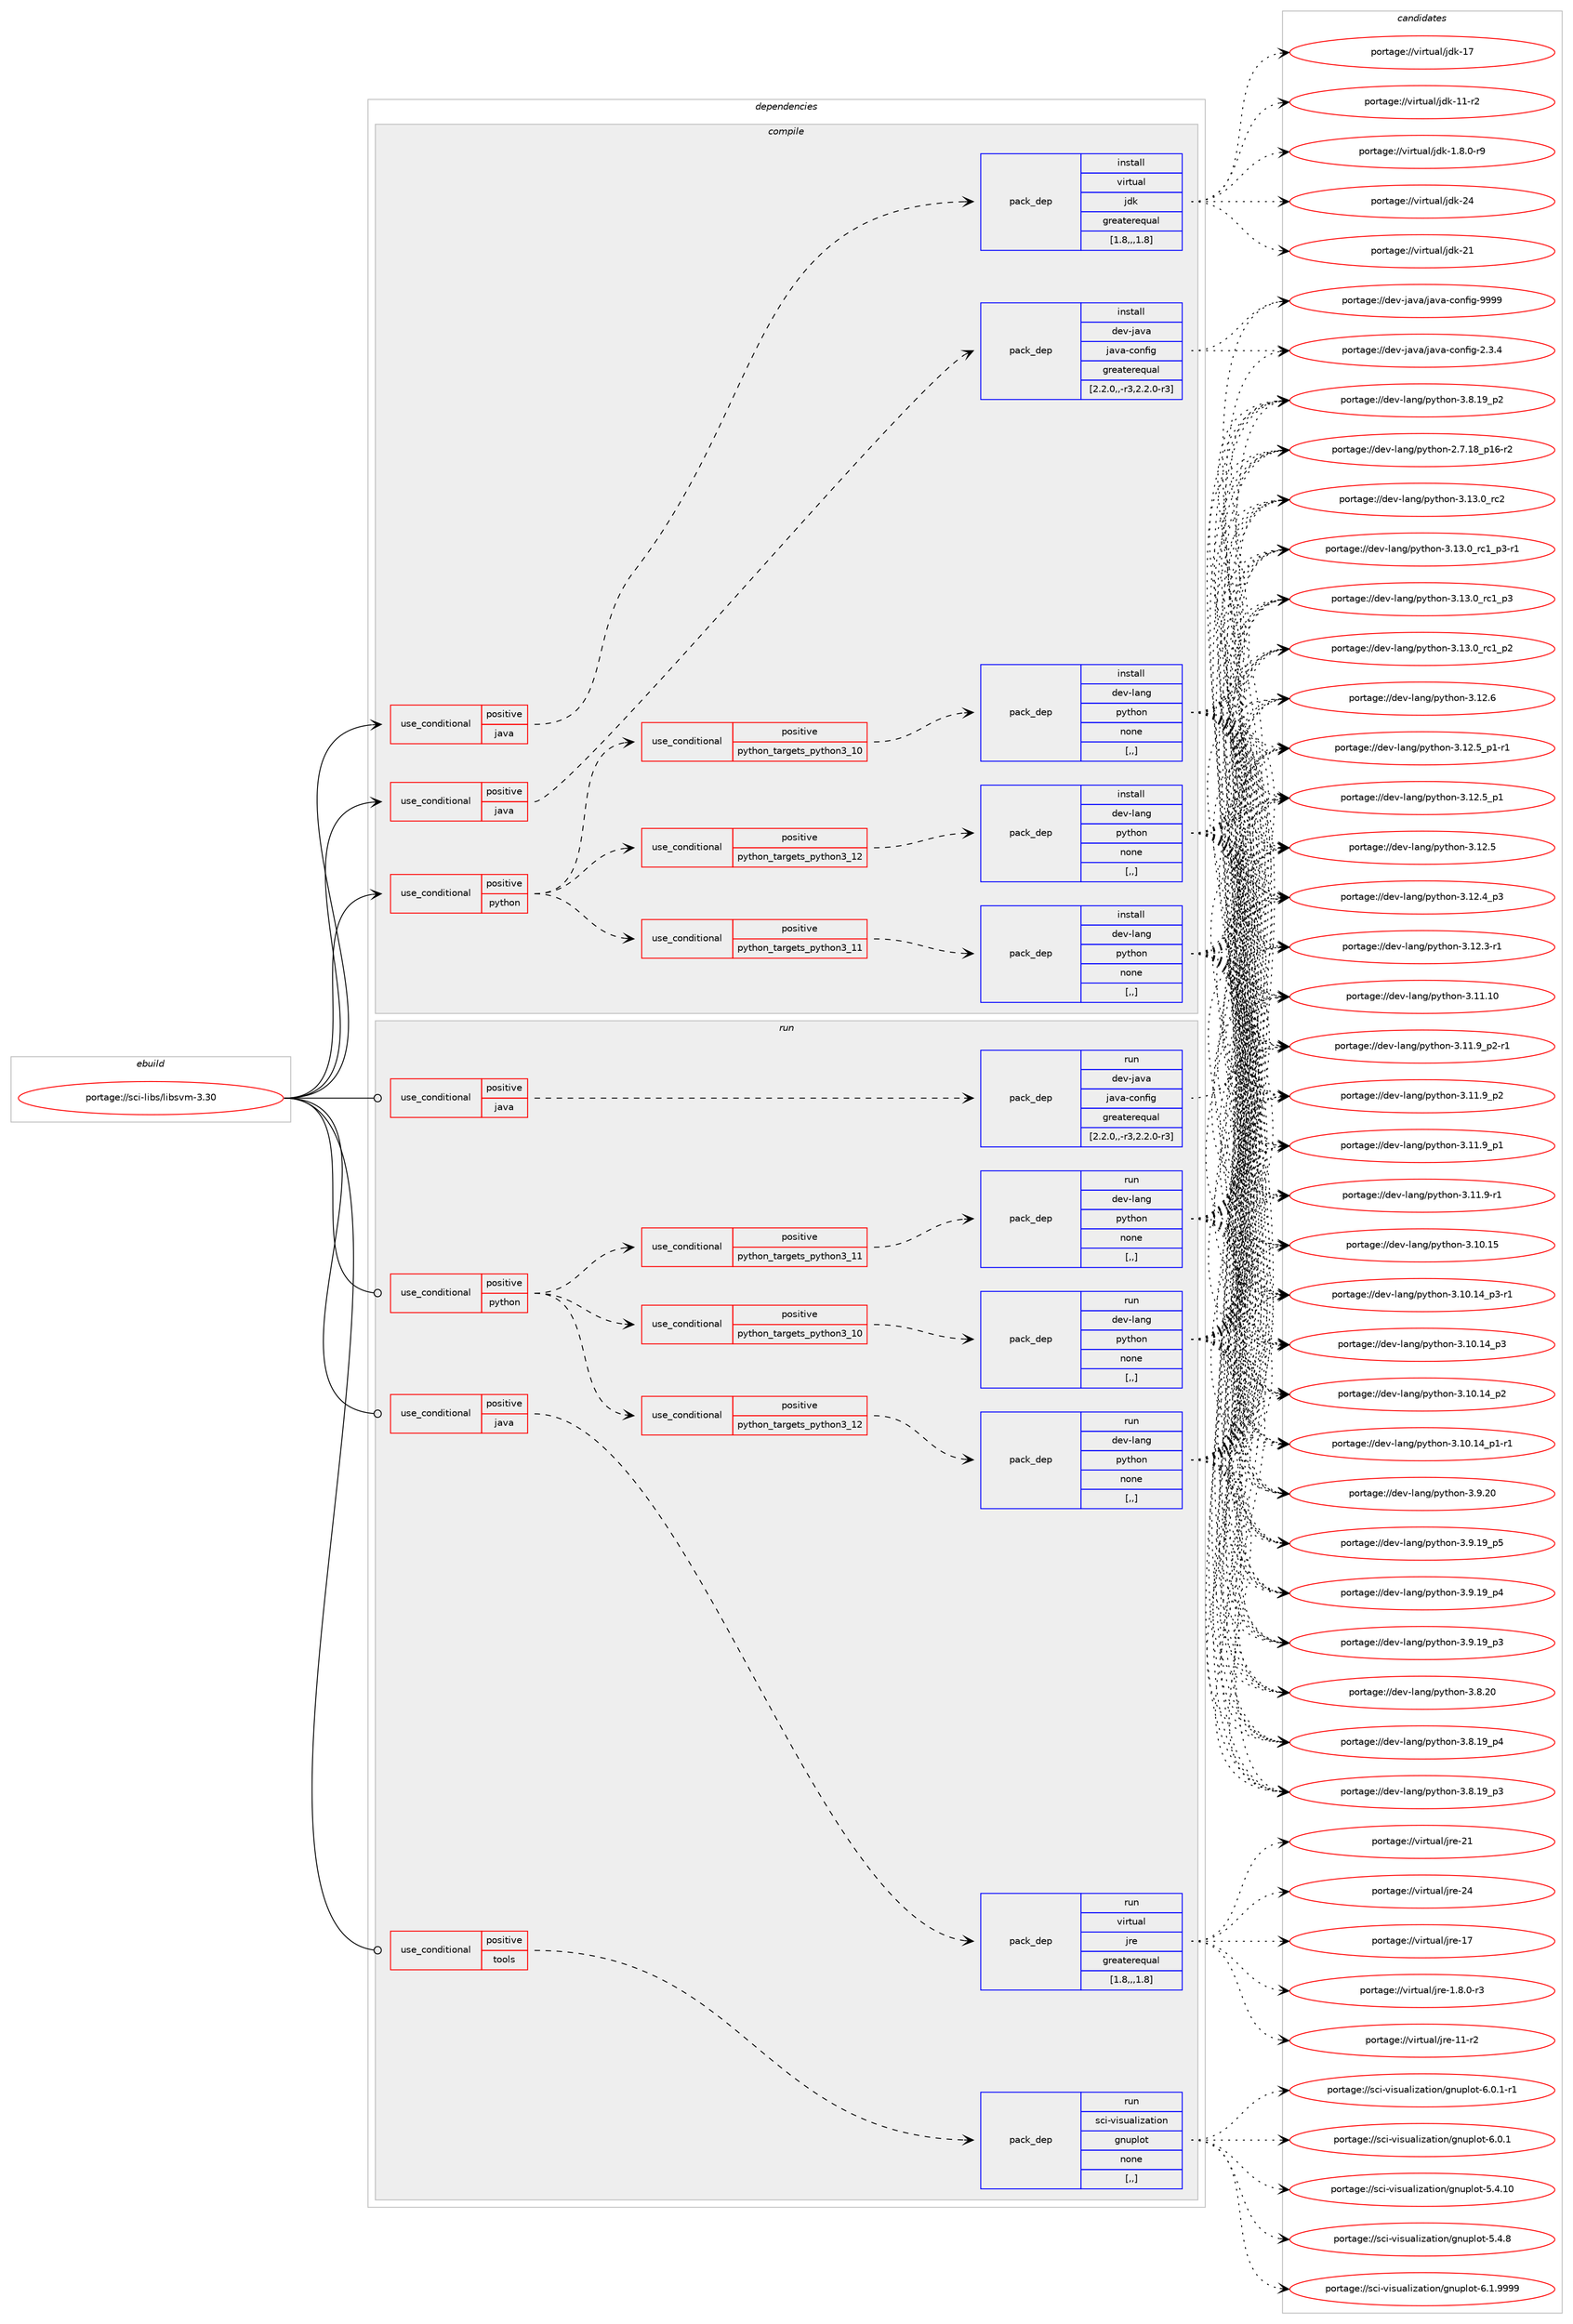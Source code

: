 digraph prolog {

# *************
# Graph options
# *************

newrank=true;
concentrate=true;
compound=true;
graph [rankdir=LR,fontname=Helvetica,fontsize=10,ranksep=1.5];#, ranksep=2.5, nodesep=0.2];
edge  [arrowhead=vee];
node  [fontname=Helvetica,fontsize=10];

# **********
# The ebuild
# **********

subgraph cluster_leftcol {
color=gray;
label=<<i>ebuild</i>>;
id [label="portage://sci-libs/libsvm-3.30", color=red, width=4, href="../sci-libs/libsvm-3.30.svg"];
}

# ****************
# The dependencies
# ****************

subgraph cluster_midcol {
color=gray;
label=<<i>dependencies</i>>;
subgraph cluster_compile {
fillcolor="#eeeeee";
style=filled;
label=<<i>compile</i>>;
subgraph cond240417 {
dependency912899 [label=<<TABLE BORDER="0" CELLBORDER="1" CELLSPACING="0" CELLPADDING="4"><TR><TD ROWSPAN="3" CELLPADDING="10">use_conditional</TD></TR><TR><TD>positive</TD></TR><TR><TD>java</TD></TR></TABLE>>, shape=none, color=red];
subgraph pack665863 {
dependency912900 [label=<<TABLE BORDER="0" CELLBORDER="1" CELLSPACING="0" CELLPADDING="4" WIDTH="220"><TR><TD ROWSPAN="6" CELLPADDING="30">pack_dep</TD></TR><TR><TD WIDTH="110">install</TD></TR><TR><TD>dev-java</TD></TR><TR><TD>java-config</TD></TR><TR><TD>greaterequal</TD></TR><TR><TD>[2.2.0,,-r3,2.2.0-r3]</TD></TR></TABLE>>, shape=none, color=blue];
}
dependency912899:e -> dependency912900:w [weight=20,style="dashed",arrowhead="vee"];
}
id:e -> dependency912899:w [weight=20,style="solid",arrowhead="vee"];
subgraph cond240418 {
dependency912901 [label=<<TABLE BORDER="0" CELLBORDER="1" CELLSPACING="0" CELLPADDING="4"><TR><TD ROWSPAN="3" CELLPADDING="10">use_conditional</TD></TR><TR><TD>positive</TD></TR><TR><TD>java</TD></TR></TABLE>>, shape=none, color=red];
subgraph pack665864 {
dependency912902 [label=<<TABLE BORDER="0" CELLBORDER="1" CELLSPACING="0" CELLPADDING="4" WIDTH="220"><TR><TD ROWSPAN="6" CELLPADDING="30">pack_dep</TD></TR><TR><TD WIDTH="110">install</TD></TR><TR><TD>virtual</TD></TR><TR><TD>jdk</TD></TR><TR><TD>greaterequal</TD></TR><TR><TD>[1.8,,,1.8]</TD></TR></TABLE>>, shape=none, color=blue];
}
dependency912901:e -> dependency912902:w [weight=20,style="dashed",arrowhead="vee"];
}
id:e -> dependency912901:w [weight=20,style="solid",arrowhead="vee"];
subgraph cond240419 {
dependency912903 [label=<<TABLE BORDER="0" CELLBORDER="1" CELLSPACING="0" CELLPADDING="4"><TR><TD ROWSPAN="3" CELLPADDING="10">use_conditional</TD></TR><TR><TD>positive</TD></TR><TR><TD>python</TD></TR></TABLE>>, shape=none, color=red];
subgraph cond240420 {
dependency912904 [label=<<TABLE BORDER="0" CELLBORDER="1" CELLSPACING="0" CELLPADDING="4"><TR><TD ROWSPAN="3" CELLPADDING="10">use_conditional</TD></TR><TR><TD>positive</TD></TR><TR><TD>python_targets_python3_10</TD></TR></TABLE>>, shape=none, color=red];
subgraph pack665865 {
dependency912905 [label=<<TABLE BORDER="0" CELLBORDER="1" CELLSPACING="0" CELLPADDING="4" WIDTH="220"><TR><TD ROWSPAN="6" CELLPADDING="30">pack_dep</TD></TR><TR><TD WIDTH="110">install</TD></TR><TR><TD>dev-lang</TD></TR><TR><TD>python</TD></TR><TR><TD>none</TD></TR><TR><TD>[,,]</TD></TR></TABLE>>, shape=none, color=blue];
}
dependency912904:e -> dependency912905:w [weight=20,style="dashed",arrowhead="vee"];
}
dependency912903:e -> dependency912904:w [weight=20,style="dashed",arrowhead="vee"];
subgraph cond240421 {
dependency912906 [label=<<TABLE BORDER="0" CELLBORDER="1" CELLSPACING="0" CELLPADDING="4"><TR><TD ROWSPAN="3" CELLPADDING="10">use_conditional</TD></TR><TR><TD>positive</TD></TR><TR><TD>python_targets_python3_11</TD></TR></TABLE>>, shape=none, color=red];
subgraph pack665866 {
dependency912907 [label=<<TABLE BORDER="0" CELLBORDER="1" CELLSPACING="0" CELLPADDING="4" WIDTH="220"><TR><TD ROWSPAN="6" CELLPADDING="30">pack_dep</TD></TR><TR><TD WIDTH="110">install</TD></TR><TR><TD>dev-lang</TD></TR><TR><TD>python</TD></TR><TR><TD>none</TD></TR><TR><TD>[,,]</TD></TR></TABLE>>, shape=none, color=blue];
}
dependency912906:e -> dependency912907:w [weight=20,style="dashed",arrowhead="vee"];
}
dependency912903:e -> dependency912906:w [weight=20,style="dashed",arrowhead="vee"];
subgraph cond240422 {
dependency912908 [label=<<TABLE BORDER="0" CELLBORDER="1" CELLSPACING="0" CELLPADDING="4"><TR><TD ROWSPAN="3" CELLPADDING="10">use_conditional</TD></TR><TR><TD>positive</TD></TR><TR><TD>python_targets_python3_12</TD></TR></TABLE>>, shape=none, color=red];
subgraph pack665867 {
dependency912909 [label=<<TABLE BORDER="0" CELLBORDER="1" CELLSPACING="0" CELLPADDING="4" WIDTH="220"><TR><TD ROWSPAN="6" CELLPADDING="30">pack_dep</TD></TR><TR><TD WIDTH="110">install</TD></TR><TR><TD>dev-lang</TD></TR><TR><TD>python</TD></TR><TR><TD>none</TD></TR><TR><TD>[,,]</TD></TR></TABLE>>, shape=none, color=blue];
}
dependency912908:e -> dependency912909:w [weight=20,style="dashed",arrowhead="vee"];
}
dependency912903:e -> dependency912908:w [weight=20,style="dashed",arrowhead="vee"];
}
id:e -> dependency912903:w [weight=20,style="solid",arrowhead="vee"];
}
subgraph cluster_compileandrun {
fillcolor="#eeeeee";
style=filled;
label=<<i>compile and run</i>>;
}
subgraph cluster_run {
fillcolor="#eeeeee";
style=filled;
label=<<i>run</i>>;
subgraph cond240423 {
dependency912910 [label=<<TABLE BORDER="0" CELLBORDER="1" CELLSPACING="0" CELLPADDING="4"><TR><TD ROWSPAN="3" CELLPADDING="10">use_conditional</TD></TR><TR><TD>positive</TD></TR><TR><TD>java</TD></TR></TABLE>>, shape=none, color=red];
subgraph pack665868 {
dependency912911 [label=<<TABLE BORDER="0" CELLBORDER="1" CELLSPACING="0" CELLPADDING="4" WIDTH="220"><TR><TD ROWSPAN="6" CELLPADDING="30">pack_dep</TD></TR><TR><TD WIDTH="110">run</TD></TR><TR><TD>dev-java</TD></TR><TR><TD>java-config</TD></TR><TR><TD>greaterequal</TD></TR><TR><TD>[2.2.0,,-r3,2.2.0-r3]</TD></TR></TABLE>>, shape=none, color=blue];
}
dependency912910:e -> dependency912911:w [weight=20,style="dashed",arrowhead="vee"];
}
id:e -> dependency912910:w [weight=20,style="solid",arrowhead="odot"];
subgraph cond240424 {
dependency912912 [label=<<TABLE BORDER="0" CELLBORDER="1" CELLSPACING="0" CELLPADDING="4"><TR><TD ROWSPAN="3" CELLPADDING="10">use_conditional</TD></TR><TR><TD>positive</TD></TR><TR><TD>java</TD></TR></TABLE>>, shape=none, color=red];
subgraph pack665869 {
dependency912913 [label=<<TABLE BORDER="0" CELLBORDER="1" CELLSPACING="0" CELLPADDING="4" WIDTH="220"><TR><TD ROWSPAN="6" CELLPADDING="30">pack_dep</TD></TR><TR><TD WIDTH="110">run</TD></TR><TR><TD>virtual</TD></TR><TR><TD>jre</TD></TR><TR><TD>greaterequal</TD></TR><TR><TD>[1.8,,,1.8]</TD></TR></TABLE>>, shape=none, color=blue];
}
dependency912912:e -> dependency912913:w [weight=20,style="dashed",arrowhead="vee"];
}
id:e -> dependency912912:w [weight=20,style="solid",arrowhead="odot"];
subgraph cond240425 {
dependency912914 [label=<<TABLE BORDER="0" CELLBORDER="1" CELLSPACING="0" CELLPADDING="4"><TR><TD ROWSPAN="3" CELLPADDING="10">use_conditional</TD></TR><TR><TD>positive</TD></TR><TR><TD>python</TD></TR></TABLE>>, shape=none, color=red];
subgraph cond240426 {
dependency912915 [label=<<TABLE BORDER="0" CELLBORDER="1" CELLSPACING="0" CELLPADDING="4"><TR><TD ROWSPAN="3" CELLPADDING="10">use_conditional</TD></TR><TR><TD>positive</TD></TR><TR><TD>python_targets_python3_10</TD></TR></TABLE>>, shape=none, color=red];
subgraph pack665870 {
dependency912916 [label=<<TABLE BORDER="0" CELLBORDER="1" CELLSPACING="0" CELLPADDING="4" WIDTH="220"><TR><TD ROWSPAN="6" CELLPADDING="30">pack_dep</TD></TR><TR><TD WIDTH="110">run</TD></TR><TR><TD>dev-lang</TD></TR><TR><TD>python</TD></TR><TR><TD>none</TD></TR><TR><TD>[,,]</TD></TR></TABLE>>, shape=none, color=blue];
}
dependency912915:e -> dependency912916:w [weight=20,style="dashed",arrowhead="vee"];
}
dependency912914:e -> dependency912915:w [weight=20,style="dashed",arrowhead="vee"];
subgraph cond240427 {
dependency912917 [label=<<TABLE BORDER="0" CELLBORDER="1" CELLSPACING="0" CELLPADDING="4"><TR><TD ROWSPAN="3" CELLPADDING="10">use_conditional</TD></TR><TR><TD>positive</TD></TR><TR><TD>python_targets_python3_11</TD></TR></TABLE>>, shape=none, color=red];
subgraph pack665871 {
dependency912918 [label=<<TABLE BORDER="0" CELLBORDER="1" CELLSPACING="0" CELLPADDING="4" WIDTH="220"><TR><TD ROWSPAN="6" CELLPADDING="30">pack_dep</TD></TR><TR><TD WIDTH="110">run</TD></TR><TR><TD>dev-lang</TD></TR><TR><TD>python</TD></TR><TR><TD>none</TD></TR><TR><TD>[,,]</TD></TR></TABLE>>, shape=none, color=blue];
}
dependency912917:e -> dependency912918:w [weight=20,style="dashed",arrowhead="vee"];
}
dependency912914:e -> dependency912917:w [weight=20,style="dashed",arrowhead="vee"];
subgraph cond240428 {
dependency912919 [label=<<TABLE BORDER="0" CELLBORDER="1" CELLSPACING="0" CELLPADDING="4"><TR><TD ROWSPAN="3" CELLPADDING="10">use_conditional</TD></TR><TR><TD>positive</TD></TR><TR><TD>python_targets_python3_12</TD></TR></TABLE>>, shape=none, color=red];
subgraph pack665872 {
dependency912920 [label=<<TABLE BORDER="0" CELLBORDER="1" CELLSPACING="0" CELLPADDING="4" WIDTH="220"><TR><TD ROWSPAN="6" CELLPADDING="30">pack_dep</TD></TR><TR><TD WIDTH="110">run</TD></TR><TR><TD>dev-lang</TD></TR><TR><TD>python</TD></TR><TR><TD>none</TD></TR><TR><TD>[,,]</TD></TR></TABLE>>, shape=none, color=blue];
}
dependency912919:e -> dependency912920:w [weight=20,style="dashed",arrowhead="vee"];
}
dependency912914:e -> dependency912919:w [weight=20,style="dashed",arrowhead="vee"];
}
id:e -> dependency912914:w [weight=20,style="solid",arrowhead="odot"];
subgraph cond240429 {
dependency912921 [label=<<TABLE BORDER="0" CELLBORDER="1" CELLSPACING="0" CELLPADDING="4"><TR><TD ROWSPAN="3" CELLPADDING="10">use_conditional</TD></TR><TR><TD>positive</TD></TR><TR><TD>tools</TD></TR></TABLE>>, shape=none, color=red];
subgraph pack665873 {
dependency912922 [label=<<TABLE BORDER="0" CELLBORDER="1" CELLSPACING="0" CELLPADDING="4" WIDTH="220"><TR><TD ROWSPAN="6" CELLPADDING="30">pack_dep</TD></TR><TR><TD WIDTH="110">run</TD></TR><TR><TD>sci-visualization</TD></TR><TR><TD>gnuplot</TD></TR><TR><TD>none</TD></TR><TR><TD>[,,]</TD></TR></TABLE>>, shape=none, color=blue];
}
dependency912921:e -> dependency912922:w [weight=20,style="dashed",arrowhead="vee"];
}
id:e -> dependency912921:w [weight=20,style="solid",arrowhead="odot"];
}
}

# **************
# The candidates
# **************

subgraph cluster_choices {
rank=same;
color=gray;
label=<<i>candidates</i>>;

subgraph choice665863 {
color=black;
nodesep=1;
choice10010111845106971189747106971189745991111101021051034557575757 [label="portage://dev-java/java-config-9999", color=red, width=4,href="../dev-java/java-config-9999.svg"];
choice1001011184510697118974710697118974599111110102105103455046514652 [label="portage://dev-java/java-config-2.3.4", color=red, width=4,href="../dev-java/java-config-2.3.4.svg"];
dependency912900:e -> choice10010111845106971189747106971189745991111101021051034557575757:w [style=dotted,weight="100"];
dependency912900:e -> choice1001011184510697118974710697118974599111110102105103455046514652:w [style=dotted,weight="100"];
}
subgraph choice665864 {
color=black;
nodesep=1;
choice1181051141161179710847106100107455052 [label="portage://virtual/jdk-24", color=red, width=4,href="../virtual/jdk-24.svg"];
choice1181051141161179710847106100107455049 [label="portage://virtual/jdk-21", color=red, width=4,href="../virtual/jdk-21.svg"];
choice1181051141161179710847106100107454955 [label="portage://virtual/jdk-17", color=red, width=4,href="../virtual/jdk-17.svg"];
choice11810511411611797108471061001074549494511450 [label="portage://virtual/jdk-11-r2", color=red, width=4,href="../virtual/jdk-11-r2.svg"];
choice11810511411611797108471061001074549465646484511457 [label="portage://virtual/jdk-1.8.0-r9", color=red, width=4,href="../virtual/jdk-1.8.0-r9.svg"];
dependency912902:e -> choice1181051141161179710847106100107455052:w [style=dotted,weight="100"];
dependency912902:e -> choice1181051141161179710847106100107455049:w [style=dotted,weight="100"];
dependency912902:e -> choice1181051141161179710847106100107454955:w [style=dotted,weight="100"];
dependency912902:e -> choice11810511411611797108471061001074549494511450:w [style=dotted,weight="100"];
dependency912902:e -> choice11810511411611797108471061001074549465646484511457:w [style=dotted,weight="100"];
}
subgraph choice665865 {
color=black;
nodesep=1;
choice10010111845108971101034711212111610411111045514649514648951149950 [label="portage://dev-lang/python-3.13.0_rc2", color=red, width=4,href="../dev-lang/python-3.13.0_rc2.svg"];
choice1001011184510897110103471121211161041111104551464951464895114994995112514511449 [label="portage://dev-lang/python-3.13.0_rc1_p3-r1", color=red, width=4,href="../dev-lang/python-3.13.0_rc1_p3-r1.svg"];
choice100101118451089711010347112121116104111110455146495146489511499499511251 [label="portage://dev-lang/python-3.13.0_rc1_p3", color=red, width=4,href="../dev-lang/python-3.13.0_rc1_p3.svg"];
choice100101118451089711010347112121116104111110455146495146489511499499511250 [label="portage://dev-lang/python-3.13.0_rc1_p2", color=red, width=4,href="../dev-lang/python-3.13.0_rc1_p2.svg"];
choice10010111845108971101034711212111610411111045514649504654 [label="portage://dev-lang/python-3.12.6", color=red, width=4,href="../dev-lang/python-3.12.6.svg"];
choice1001011184510897110103471121211161041111104551464950465395112494511449 [label="portage://dev-lang/python-3.12.5_p1-r1", color=red, width=4,href="../dev-lang/python-3.12.5_p1-r1.svg"];
choice100101118451089711010347112121116104111110455146495046539511249 [label="portage://dev-lang/python-3.12.5_p1", color=red, width=4,href="../dev-lang/python-3.12.5_p1.svg"];
choice10010111845108971101034711212111610411111045514649504653 [label="portage://dev-lang/python-3.12.5", color=red, width=4,href="../dev-lang/python-3.12.5.svg"];
choice100101118451089711010347112121116104111110455146495046529511251 [label="portage://dev-lang/python-3.12.4_p3", color=red, width=4,href="../dev-lang/python-3.12.4_p3.svg"];
choice100101118451089711010347112121116104111110455146495046514511449 [label="portage://dev-lang/python-3.12.3-r1", color=red, width=4,href="../dev-lang/python-3.12.3-r1.svg"];
choice1001011184510897110103471121211161041111104551464949464948 [label="portage://dev-lang/python-3.11.10", color=red, width=4,href="../dev-lang/python-3.11.10.svg"];
choice1001011184510897110103471121211161041111104551464949465795112504511449 [label="portage://dev-lang/python-3.11.9_p2-r1", color=red, width=4,href="../dev-lang/python-3.11.9_p2-r1.svg"];
choice100101118451089711010347112121116104111110455146494946579511250 [label="portage://dev-lang/python-3.11.9_p2", color=red, width=4,href="../dev-lang/python-3.11.9_p2.svg"];
choice100101118451089711010347112121116104111110455146494946579511249 [label="portage://dev-lang/python-3.11.9_p1", color=red, width=4,href="../dev-lang/python-3.11.9_p1.svg"];
choice100101118451089711010347112121116104111110455146494946574511449 [label="portage://dev-lang/python-3.11.9-r1", color=red, width=4,href="../dev-lang/python-3.11.9-r1.svg"];
choice1001011184510897110103471121211161041111104551464948464953 [label="portage://dev-lang/python-3.10.15", color=red, width=4,href="../dev-lang/python-3.10.15.svg"];
choice100101118451089711010347112121116104111110455146494846495295112514511449 [label="portage://dev-lang/python-3.10.14_p3-r1", color=red, width=4,href="../dev-lang/python-3.10.14_p3-r1.svg"];
choice10010111845108971101034711212111610411111045514649484649529511251 [label="portage://dev-lang/python-3.10.14_p3", color=red, width=4,href="../dev-lang/python-3.10.14_p3.svg"];
choice10010111845108971101034711212111610411111045514649484649529511250 [label="portage://dev-lang/python-3.10.14_p2", color=red, width=4,href="../dev-lang/python-3.10.14_p2.svg"];
choice100101118451089711010347112121116104111110455146494846495295112494511449 [label="portage://dev-lang/python-3.10.14_p1-r1", color=red, width=4,href="../dev-lang/python-3.10.14_p1-r1.svg"];
choice10010111845108971101034711212111610411111045514657465048 [label="portage://dev-lang/python-3.9.20", color=red, width=4,href="../dev-lang/python-3.9.20.svg"];
choice100101118451089711010347112121116104111110455146574649579511253 [label="portage://dev-lang/python-3.9.19_p5", color=red, width=4,href="../dev-lang/python-3.9.19_p5.svg"];
choice100101118451089711010347112121116104111110455146574649579511252 [label="portage://dev-lang/python-3.9.19_p4", color=red, width=4,href="../dev-lang/python-3.9.19_p4.svg"];
choice100101118451089711010347112121116104111110455146574649579511251 [label="portage://dev-lang/python-3.9.19_p3", color=red, width=4,href="../dev-lang/python-3.9.19_p3.svg"];
choice10010111845108971101034711212111610411111045514656465048 [label="portage://dev-lang/python-3.8.20", color=red, width=4,href="../dev-lang/python-3.8.20.svg"];
choice100101118451089711010347112121116104111110455146564649579511252 [label="portage://dev-lang/python-3.8.19_p4", color=red, width=4,href="../dev-lang/python-3.8.19_p4.svg"];
choice100101118451089711010347112121116104111110455146564649579511251 [label="portage://dev-lang/python-3.8.19_p3", color=red, width=4,href="../dev-lang/python-3.8.19_p3.svg"];
choice100101118451089711010347112121116104111110455146564649579511250 [label="portage://dev-lang/python-3.8.19_p2", color=red, width=4,href="../dev-lang/python-3.8.19_p2.svg"];
choice100101118451089711010347112121116104111110455046554649569511249544511450 [label="portage://dev-lang/python-2.7.18_p16-r2", color=red, width=4,href="../dev-lang/python-2.7.18_p16-r2.svg"];
dependency912905:e -> choice10010111845108971101034711212111610411111045514649514648951149950:w [style=dotted,weight="100"];
dependency912905:e -> choice1001011184510897110103471121211161041111104551464951464895114994995112514511449:w [style=dotted,weight="100"];
dependency912905:e -> choice100101118451089711010347112121116104111110455146495146489511499499511251:w [style=dotted,weight="100"];
dependency912905:e -> choice100101118451089711010347112121116104111110455146495146489511499499511250:w [style=dotted,weight="100"];
dependency912905:e -> choice10010111845108971101034711212111610411111045514649504654:w [style=dotted,weight="100"];
dependency912905:e -> choice1001011184510897110103471121211161041111104551464950465395112494511449:w [style=dotted,weight="100"];
dependency912905:e -> choice100101118451089711010347112121116104111110455146495046539511249:w [style=dotted,weight="100"];
dependency912905:e -> choice10010111845108971101034711212111610411111045514649504653:w [style=dotted,weight="100"];
dependency912905:e -> choice100101118451089711010347112121116104111110455146495046529511251:w [style=dotted,weight="100"];
dependency912905:e -> choice100101118451089711010347112121116104111110455146495046514511449:w [style=dotted,weight="100"];
dependency912905:e -> choice1001011184510897110103471121211161041111104551464949464948:w [style=dotted,weight="100"];
dependency912905:e -> choice1001011184510897110103471121211161041111104551464949465795112504511449:w [style=dotted,weight="100"];
dependency912905:e -> choice100101118451089711010347112121116104111110455146494946579511250:w [style=dotted,weight="100"];
dependency912905:e -> choice100101118451089711010347112121116104111110455146494946579511249:w [style=dotted,weight="100"];
dependency912905:e -> choice100101118451089711010347112121116104111110455146494946574511449:w [style=dotted,weight="100"];
dependency912905:e -> choice1001011184510897110103471121211161041111104551464948464953:w [style=dotted,weight="100"];
dependency912905:e -> choice100101118451089711010347112121116104111110455146494846495295112514511449:w [style=dotted,weight="100"];
dependency912905:e -> choice10010111845108971101034711212111610411111045514649484649529511251:w [style=dotted,weight="100"];
dependency912905:e -> choice10010111845108971101034711212111610411111045514649484649529511250:w [style=dotted,weight="100"];
dependency912905:e -> choice100101118451089711010347112121116104111110455146494846495295112494511449:w [style=dotted,weight="100"];
dependency912905:e -> choice10010111845108971101034711212111610411111045514657465048:w [style=dotted,weight="100"];
dependency912905:e -> choice100101118451089711010347112121116104111110455146574649579511253:w [style=dotted,weight="100"];
dependency912905:e -> choice100101118451089711010347112121116104111110455146574649579511252:w [style=dotted,weight="100"];
dependency912905:e -> choice100101118451089711010347112121116104111110455146574649579511251:w [style=dotted,weight="100"];
dependency912905:e -> choice10010111845108971101034711212111610411111045514656465048:w [style=dotted,weight="100"];
dependency912905:e -> choice100101118451089711010347112121116104111110455146564649579511252:w [style=dotted,weight="100"];
dependency912905:e -> choice100101118451089711010347112121116104111110455146564649579511251:w [style=dotted,weight="100"];
dependency912905:e -> choice100101118451089711010347112121116104111110455146564649579511250:w [style=dotted,weight="100"];
dependency912905:e -> choice100101118451089711010347112121116104111110455046554649569511249544511450:w [style=dotted,weight="100"];
}
subgraph choice665866 {
color=black;
nodesep=1;
choice10010111845108971101034711212111610411111045514649514648951149950 [label="portage://dev-lang/python-3.13.0_rc2", color=red, width=4,href="../dev-lang/python-3.13.0_rc2.svg"];
choice1001011184510897110103471121211161041111104551464951464895114994995112514511449 [label="portage://dev-lang/python-3.13.0_rc1_p3-r1", color=red, width=4,href="../dev-lang/python-3.13.0_rc1_p3-r1.svg"];
choice100101118451089711010347112121116104111110455146495146489511499499511251 [label="portage://dev-lang/python-3.13.0_rc1_p3", color=red, width=4,href="../dev-lang/python-3.13.0_rc1_p3.svg"];
choice100101118451089711010347112121116104111110455146495146489511499499511250 [label="portage://dev-lang/python-3.13.0_rc1_p2", color=red, width=4,href="../dev-lang/python-3.13.0_rc1_p2.svg"];
choice10010111845108971101034711212111610411111045514649504654 [label="portage://dev-lang/python-3.12.6", color=red, width=4,href="../dev-lang/python-3.12.6.svg"];
choice1001011184510897110103471121211161041111104551464950465395112494511449 [label="portage://dev-lang/python-3.12.5_p1-r1", color=red, width=4,href="../dev-lang/python-3.12.5_p1-r1.svg"];
choice100101118451089711010347112121116104111110455146495046539511249 [label="portage://dev-lang/python-3.12.5_p1", color=red, width=4,href="../dev-lang/python-3.12.5_p1.svg"];
choice10010111845108971101034711212111610411111045514649504653 [label="portage://dev-lang/python-3.12.5", color=red, width=4,href="../dev-lang/python-3.12.5.svg"];
choice100101118451089711010347112121116104111110455146495046529511251 [label="portage://dev-lang/python-3.12.4_p3", color=red, width=4,href="../dev-lang/python-3.12.4_p3.svg"];
choice100101118451089711010347112121116104111110455146495046514511449 [label="portage://dev-lang/python-3.12.3-r1", color=red, width=4,href="../dev-lang/python-3.12.3-r1.svg"];
choice1001011184510897110103471121211161041111104551464949464948 [label="portage://dev-lang/python-3.11.10", color=red, width=4,href="../dev-lang/python-3.11.10.svg"];
choice1001011184510897110103471121211161041111104551464949465795112504511449 [label="portage://dev-lang/python-3.11.9_p2-r1", color=red, width=4,href="../dev-lang/python-3.11.9_p2-r1.svg"];
choice100101118451089711010347112121116104111110455146494946579511250 [label="portage://dev-lang/python-3.11.9_p2", color=red, width=4,href="../dev-lang/python-3.11.9_p2.svg"];
choice100101118451089711010347112121116104111110455146494946579511249 [label="portage://dev-lang/python-3.11.9_p1", color=red, width=4,href="../dev-lang/python-3.11.9_p1.svg"];
choice100101118451089711010347112121116104111110455146494946574511449 [label="portage://dev-lang/python-3.11.9-r1", color=red, width=4,href="../dev-lang/python-3.11.9-r1.svg"];
choice1001011184510897110103471121211161041111104551464948464953 [label="portage://dev-lang/python-3.10.15", color=red, width=4,href="../dev-lang/python-3.10.15.svg"];
choice100101118451089711010347112121116104111110455146494846495295112514511449 [label="portage://dev-lang/python-3.10.14_p3-r1", color=red, width=4,href="../dev-lang/python-3.10.14_p3-r1.svg"];
choice10010111845108971101034711212111610411111045514649484649529511251 [label="portage://dev-lang/python-3.10.14_p3", color=red, width=4,href="../dev-lang/python-3.10.14_p3.svg"];
choice10010111845108971101034711212111610411111045514649484649529511250 [label="portage://dev-lang/python-3.10.14_p2", color=red, width=4,href="../dev-lang/python-3.10.14_p2.svg"];
choice100101118451089711010347112121116104111110455146494846495295112494511449 [label="portage://dev-lang/python-3.10.14_p1-r1", color=red, width=4,href="../dev-lang/python-3.10.14_p1-r1.svg"];
choice10010111845108971101034711212111610411111045514657465048 [label="portage://dev-lang/python-3.9.20", color=red, width=4,href="../dev-lang/python-3.9.20.svg"];
choice100101118451089711010347112121116104111110455146574649579511253 [label="portage://dev-lang/python-3.9.19_p5", color=red, width=4,href="../dev-lang/python-3.9.19_p5.svg"];
choice100101118451089711010347112121116104111110455146574649579511252 [label="portage://dev-lang/python-3.9.19_p4", color=red, width=4,href="../dev-lang/python-3.9.19_p4.svg"];
choice100101118451089711010347112121116104111110455146574649579511251 [label="portage://dev-lang/python-3.9.19_p3", color=red, width=4,href="../dev-lang/python-3.9.19_p3.svg"];
choice10010111845108971101034711212111610411111045514656465048 [label="portage://dev-lang/python-3.8.20", color=red, width=4,href="../dev-lang/python-3.8.20.svg"];
choice100101118451089711010347112121116104111110455146564649579511252 [label="portage://dev-lang/python-3.8.19_p4", color=red, width=4,href="../dev-lang/python-3.8.19_p4.svg"];
choice100101118451089711010347112121116104111110455146564649579511251 [label="portage://dev-lang/python-3.8.19_p3", color=red, width=4,href="../dev-lang/python-3.8.19_p3.svg"];
choice100101118451089711010347112121116104111110455146564649579511250 [label="portage://dev-lang/python-3.8.19_p2", color=red, width=4,href="../dev-lang/python-3.8.19_p2.svg"];
choice100101118451089711010347112121116104111110455046554649569511249544511450 [label="portage://dev-lang/python-2.7.18_p16-r2", color=red, width=4,href="../dev-lang/python-2.7.18_p16-r2.svg"];
dependency912907:e -> choice10010111845108971101034711212111610411111045514649514648951149950:w [style=dotted,weight="100"];
dependency912907:e -> choice1001011184510897110103471121211161041111104551464951464895114994995112514511449:w [style=dotted,weight="100"];
dependency912907:e -> choice100101118451089711010347112121116104111110455146495146489511499499511251:w [style=dotted,weight="100"];
dependency912907:e -> choice100101118451089711010347112121116104111110455146495146489511499499511250:w [style=dotted,weight="100"];
dependency912907:e -> choice10010111845108971101034711212111610411111045514649504654:w [style=dotted,weight="100"];
dependency912907:e -> choice1001011184510897110103471121211161041111104551464950465395112494511449:w [style=dotted,weight="100"];
dependency912907:e -> choice100101118451089711010347112121116104111110455146495046539511249:w [style=dotted,weight="100"];
dependency912907:e -> choice10010111845108971101034711212111610411111045514649504653:w [style=dotted,weight="100"];
dependency912907:e -> choice100101118451089711010347112121116104111110455146495046529511251:w [style=dotted,weight="100"];
dependency912907:e -> choice100101118451089711010347112121116104111110455146495046514511449:w [style=dotted,weight="100"];
dependency912907:e -> choice1001011184510897110103471121211161041111104551464949464948:w [style=dotted,weight="100"];
dependency912907:e -> choice1001011184510897110103471121211161041111104551464949465795112504511449:w [style=dotted,weight="100"];
dependency912907:e -> choice100101118451089711010347112121116104111110455146494946579511250:w [style=dotted,weight="100"];
dependency912907:e -> choice100101118451089711010347112121116104111110455146494946579511249:w [style=dotted,weight="100"];
dependency912907:e -> choice100101118451089711010347112121116104111110455146494946574511449:w [style=dotted,weight="100"];
dependency912907:e -> choice1001011184510897110103471121211161041111104551464948464953:w [style=dotted,weight="100"];
dependency912907:e -> choice100101118451089711010347112121116104111110455146494846495295112514511449:w [style=dotted,weight="100"];
dependency912907:e -> choice10010111845108971101034711212111610411111045514649484649529511251:w [style=dotted,weight="100"];
dependency912907:e -> choice10010111845108971101034711212111610411111045514649484649529511250:w [style=dotted,weight="100"];
dependency912907:e -> choice100101118451089711010347112121116104111110455146494846495295112494511449:w [style=dotted,weight="100"];
dependency912907:e -> choice10010111845108971101034711212111610411111045514657465048:w [style=dotted,weight="100"];
dependency912907:e -> choice100101118451089711010347112121116104111110455146574649579511253:w [style=dotted,weight="100"];
dependency912907:e -> choice100101118451089711010347112121116104111110455146574649579511252:w [style=dotted,weight="100"];
dependency912907:e -> choice100101118451089711010347112121116104111110455146574649579511251:w [style=dotted,weight="100"];
dependency912907:e -> choice10010111845108971101034711212111610411111045514656465048:w [style=dotted,weight="100"];
dependency912907:e -> choice100101118451089711010347112121116104111110455146564649579511252:w [style=dotted,weight="100"];
dependency912907:e -> choice100101118451089711010347112121116104111110455146564649579511251:w [style=dotted,weight="100"];
dependency912907:e -> choice100101118451089711010347112121116104111110455146564649579511250:w [style=dotted,weight="100"];
dependency912907:e -> choice100101118451089711010347112121116104111110455046554649569511249544511450:w [style=dotted,weight="100"];
}
subgraph choice665867 {
color=black;
nodesep=1;
choice10010111845108971101034711212111610411111045514649514648951149950 [label="portage://dev-lang/python-3.13.0_rc2", color=red, width=4,href="../dev-lang/python-3.13.0_rc2.svg"];
choice1001011184510897110103471121211161041111104551464951464895114994995112514511449 [label="portage://dev-lang/python-3.13.0_rc1_p3-r1", color=red, width=4,href="../dev-lang/python-3.13.0_rc1_p3-r1.svg"];
choice100101118451089711010347112121116104111110455146495146489511499499511251 [label="portage://dev-lang/python-3.13.0_rc1_p3", color=red, width=4,href="../dev-lang/python-3.13.0_rc1_p3.svg"];
choice100101118451089711010347112121116104111110455146495146489511499499511250 [label="portage://dev-lang/python-3.13.0_rc1_p2", color=red, width=4,href="../dev-lang/python-3.13.0_rc1_p2.svg"];
choice10010111845108971101034711212111610411111045514649504654 [label="portage://dev-lang/python-3.12.6", color=red, width=4,href="../dev-lang/python-3.12.6.svg"];
choice1001011184510897110103471121211161041111104551464950465395112494511449 [label="portage://dev-lang/python-3.12.5_p1-r1", color=red, width=4,href="../dev-lang/python-3.12.5_p1-r1.svg"];
choice100101118451089711010347112121116104111110455146495046539511249 [label="portage://dev-lang/python-3.12.5_p1", color=red, width=4,href="../dev-lang/python-3.12.5_p1.svg"];
choice10010111845108971101034711212111610411111045514649504653 [label="portage://dev-lang/python-3.12.5", color=red, width=4,href="../dev-lang/python-3.12.5.svg"];
choice100101118451089711010347112121116104111110455146495046529511251 [label="portage://dev-lang/python-3.12.4_p3", color=red, width=4,href="../dev-lang/python-3.12.4_p3.svg"];
choice100101118451089711010347112121116104111110455146495046514511449 [label="portage://dev-lang/python-3.12.3-r1", color=red, width=4,href="../dev-lang/python-3.12.3-r1.svg"];
choice1001011184510897110103471121211161041111104551464949464948 [label="portage://dev-lang/python-3.11.10", color=red, width=4,href="../dev-lang/python-3.11.10.svg"];
choice1001011184510897110103471121211161041111104551464949465795112504511449 [label="portage://dev-lang/python-3.11.9_p2-r1", color=red, width=4,href="../dev-lang/python-3.11.9_p2-r1.svg"];
choice100101118451089711010347112121116104111110455146494946579511250 [label="portage://dev-lang/python-3.11.9_p2", color=red, width=4,href="../dev-lang/python-3.11.9_p2.svg"];
choice100101118451089711010347112121116104111110455146494946579511249 [label="portage://dev-lang/python-3.11.9_p1", color=red, width=4,href="../dev-lang/python-3.11.9_p1.svg"];
choice100101118451089711010347112121116104111110455146494946574511449 [label="portage://dev-lang/python-3.11.9-r1", color=red, width=4,href="../dev-lang/python-3.11.9-r1.svg"];
choice1001011184510897110103471121211161041111104551464948464953 [label="portage://dev-lang/python-3.10.15", color=red, width=4,href="../dev-lang/python-3.10.15.svg"];
choice100101118451089711010347112121116104111110455146494846495295112514511449 [label="portage://dev-lang/python-3.10.14_p3-r1", color=red, width=4,href="../dev-lang/python-3.10.14_p3-r1.svg"];
choice10010111845108971101034711212111610411111045514649484649529511251 [label="portage://dev-lang/python-3.10.14_p3", color=red, width=4,href="../dev-lang/python-3.10.14_p3.svg"];
choice10010111845108971101034711212111610411111045514649484649529511250 [label="portage://dev-lang/python-3.10.14_p2", color=red, width=4,href="../dev-lang/python-3.10.14_p2.svg"];
choice100101118451089711010347112121116104111110455146494846495295112494511449 [label="portage://dev-lang/python-3.10.14_p1-r1", color=red, width=4,href="../dev-lang/python-3.10.14_p1-r1.svg"];
choice10010111845108971101034711212111610411111045514657465048 [label="portage://dev-lang/python-3.9.20", color=red, width=4,href="../dev-lang/python-3.9.20.svg"];
choice100101118451089711010347112121116104111110455146574649579511253 [label="portage://dev-lang/python-3.9.19_p5", color=red, width=4,href="../dev-lang/python-3.9.19_p5.svg"];
choice100101118451089711010347112121116104111110455146574649579511252 [label="portage://dev-lang/python-3.9.19_p4", color=red, width=4,href="../dev-lang/python-3.9.19_p4.svg"];
choice100101118451089711010347112121116104111110455146574649579511251 [label="portage://dev-lang/python-3.9.19_p3", color=red, width=4,href="../dev-lang/python-3.9.19_p3.svg"];
choice10010111845108971101034711212111610411111045514656465048 [label="portage://dev-lang/python-3.8.20", color=red, width=4,href="../dev-lang/python-3.8.20.svg"];
choice100101118451089711010347112121116104111110455146564649579511252 [label="portage://dev-lang/python-3.8.19_p4", color=red, width=4,href="../dev-lang/python-3.8.19_p4.svg"];
choice100101118451089711010347112121116104111110455146564649579511251 [label="portage://dev-lang/python-3.8.19_p3", color=red, width=4,href="../dev-lang/python-3.8.19_p3.svg"];
choice100101118451089711010347112121116104111110455146564649579511250 [label="portage://dev-lang/python-3.8.19_p2", color=red, width=4,href="../dev-lang/python-3.8.19_p2.svg"];
choice100101118451089711010347112121116104111110455046554649569511249544511450 [label="portage://dev-lang/python-2.7.18_p16-r2", color=red, width=4,href="../dev-lang/python-2.7.18_p16-r2.svg"];
dependency912909:e -> choice10010111845108971101034711212111610411111045514649514648951149950:w [style=dotted,weight="100"];
dependency912909:e -> choice1001011184510897110103471121211161041111104551464951464895114994995112514511449:w [style=dotted,weight="100"];
dependency912909:e -> choice100101118451089711010347112121116104111110455146495146489511499499511251:w [style=dotted,weight="100"];
dependency912909:e -> choice100101118451089711010347112121116104111110455146495146489511499499511250:w [style=dotted,weight="100"];
dependency912909:e -> choice10010111845108971101034711212111610411111045514649504654:w [style=dotted,weight="100"];
dependency912909:e -> choice1001011184510897110103471121211161041111104551464950465395112494511449:w [style=dotted,weight="100"];
dependency912909:e -> choice100101118451089711010347112121116104111110455146495046539511249:w [style=dotted,weight="100"];
dependency912909:e -> choice10010111845108971101034711212111610411111045514649504653:w [style=dotted,weight="100"];
dependency912909:e -> choice100101118451089711010347112121116104111110455146495046529511251:w [style=dotted,weight="100"];
dependency912909:e -> choice100101118451089711010347112121116104111110455146495046514511449:w [style=dotted,weight="100"];
dependency912909:e -> choice1001011184510897110103471121211161041111104551464949464948:w [style=dotted,weight="100"];
dependency912909:e -> choice1001011184510897110103471121211161041111104551464949465795112504511449:w [style=dotted,weight="100"];
dependency912909:e -> choice100101118451089711010347112121116104111110455146494946579511250:w [style=dotted,weight="100"];
dependency912909:e -> choice100101118451089711010347112121116104111110455146494946579511249:w [style=dotted,weight="100"];
dependency912909:e -> choice100101118451089711010347112121116104111110455146494946574511449:w [style=dotted,weight="100"];
dependency912909:e -> choice1001011184510897110103471121211161041111104551464948464953:w [style=dotted,weight="100"];
dependency912909:e -> choice100101118451089711010347112121116104111110455146494846495295112514511449:w [style=dotted,weight="100"];
dependency912909:e -> choice10010111845108971101034711212111610411111045514649484649529511251:w [style=dotted,weight="100"];
dependency912909:e -> choice10010111845108971101034711212111610411111045514649484649529511250:w [style=dotted,weight="100"];
dependency912909:e -> choice100101118451089711010347112121116104111110455146494846495295112494511449:w [style=dotted,weight="100"];
dependency912909:e -> choice10010111845108971101034711212111610411111045514657465048:w [style=dotted,weight="100"];
dependency912909:e -> choice100101118451089711010347112121116104111110455146574649579511253:w [style=dotted,weight="100"];
dependency912909:e -> choice100101118451089711010347112121116104111110455146574649579511252:w [style=dotted,weight="100"];
dependency912909:e -> choice100101118451089711010347112121116104111110455146574649579511251:w [style=dotted,weight="100"];
dependency912909:e -> choice10010111845108971101034711212111610411111045514656465048:w [style=dotted,weight="100"];
dependency912909:e -> choice100101118451089711010347112121116104111110455146564649579511252:w [style=dotted,weight="100"];
dependency912909:e -> choice100101118451089711010347112121116104111110455146564649579511251:w [style=dotted,weight="100"];
dependency912909:e -> choice100101118451089711010347112121116104111110455146564649579511250:w [style=dotted,weight="100"];
dependency912909:e -> choice100101118451089711010347112121116104111110455046554649569511249544511450:w [style=dotted,weight="100"];
}
subgraph choice665868 {
color=black;
nodesep=1;
choice10010111845106971189747106971189745991111101021051034557575757 [label="portage://dev-java/java-config-9999", color=red, width=4,href="../dev-java/java-config-9999.svg"];
choice1001011184510697118974710697118974599111110102105103455046514652 [label="portage://dev-java/java-config-2.3.4", color=red, width=4,href="../dev-java/java-config-2.3.4.svg"];
dependency912911:e -> choice10010111845106971189747106971189745991111101021051034557575757:w [style=dotted,weight="100"];
dependency912911:e -> choice1001011184510697118974710697118974599111110102105103455046514652:w [style=dotted,weight="100"];
}
subgraph choice665869 {
color=black;
nodesep=1;
choice1181051141161179710847106114101455052 [label="portage://virtual/jre-24", color=red, width=4,href="../virtual/jre-24.svg"];
choice1181051141161179710847106114101455049 [label="portage://virtual/jre-21", color=red, width=4,href="../virtual/jre-21.svg"];
choice1181051141161179710847106114101454955 [label="portage://virtual/jre-17", color=red, width=4,href="../virtual/jre-17.svg"];
choice11810511411611797108471061141014549494511450 [label="portage://virtual/jre-11-r2", color=red, width=4,href="../virtual/jre-11-r2.svg"];
choice11810511411611797108471061141014549465646484511451 [label="portage://virtual/jre-1.8.0-r3", color=red, width=4,href="../virtual/jre-1.8.0-r3.svg"];
dependency912913:e -> choice1181051141161179710847106114101455052:w [style=dotted,weight="100"];
dependency912913:e -> choice1181051141161179710847106114101455049:w [style=dotted,weight="100"];
dependency912913:e -> choice1181051141161179710847106114101454955:w [style=dotted,weight="100"];
dependency912913:e -> choice11810511411611797108471061141014549494511450:w [style=dotted,weight="100"];
dependency912913:e -> choice11810511411611797108471061141014549465646484511451:w [style=dotted,weight="100"];
}
subgraph choice665870 {
color=black;
nodesep=1;
choice10010111845108971101034711212111610411111045514649514648951149950 [label="portage://dev-lang/python-3.13.0_rc2", color=red, width=4,href="../dev-lang/python-3.13.0_rc2.svg"];
choice1001011184510897110103471121211161041111104551464951464895114994995112514511449 [label="portage://dev-lang/python-3.13.0_rc1_p3-r1", color=red, width=4,href="../dev-lang/python-3.13.0_rc1_p3-r1.svg"];
choice100101118451089711010347112121116104111110455146495146489511499499511251 [label="portage://dev-lang/python-3.13.0_rc1_p3", color=red, width=4,href="../dev-lang/python-3.13.0_rc1_p3.svg"];
choice100101118451089711010347112121116104111110455146495146489511499499511250 [label="portage://dev-lang/python-3.13.0_rc1_p2", color=red, width=4,href="../dev-lang/python-3.13.0_rc1_p2.svg"];
choice10010111845108971101034711212111610411111045514649504654 [label="portage://dev-lang/python-3.12.6", color=red, width=4,href="../dev-lang/python-3.12.6.svg"];
choice1001011184510897110103471121211161041111104551464950465395112494511449 [label="portage://dev-lang/python-3.12.5_p1-r1", color=red, width=4,href="../dev-lang/python-3.12.5_p1-r1.svg"];
choice100101118451089711010347112121116104111110455146495046539511249 [label="portage://dev-lang/python-3.12.5_p1", color=red, width=4,href="../dev-lang/python-3.12.5_p1.svg"];
choice10010111845108971101034711212111610411111045514649504653 [label="portage://dev-lang/python-3.12.5", color=red, width=4,href="../dev-lang/python-3.12.5.svg"];
choice100101118451089711010347112121116104111110455146495046529511251 [label="portage://dev-lang/python-3.12.4_p3", color=red, width=4,href="../dev-lang/python-3.12.4_p3.svg"];
choice100101118451089711010347112121116104111110455146495046514511449 [label="portage://dev-lang/python-3.12.3-r1", color=red, width=4,href="../dev-lang/python-3.12.3-r1.svg"];
choice1001011184510897110103471121211161041111104551464949464948 [label="portage://dev-lang/python-3.11.10", color=red, width=4,href="../dev-lang/python-3.11.10.svg"];
choice1001011184510897110103471121211161041111104551464949465795112504511449 [label="portage://dev-lang/python-3.11.9_p2-r1", color=red, width=4,href="../dev-lang/python-3.11.9_p2-r1.svg"];
choice100101118451089711010347112121116104111110455146494946579511250 [label="portage://dev-lang/python-3.11.9_p2", color=red, width=4,href="../dev-lang/python-3.11.9_p2.svg"];
choice100101118451089711010347112121116104111110455146494946579511249 [label="portage://dev-lang/python-3.11.9_p1", color=red, width=4,href="../dev-lang/python-3.11.9_p1.svg"];
choice100101118451089711010347112121116104111110455146494946574511449 [label="portage://dev-lang/python-3.11.9-r1", color=red, width=4,href="../dev-lang/python-3.11.9-r1.svg"];
choice1001011184510897110103471121211161041111104551464948464953 [label="portage://dev-lang/python-3.10.15", color=red, width=4,href="../dev-lang/python-3.10.15.svg"];
choice100101118451089711010347112121116104111110455146494846495295112514511449 [label="portage://dev-lang/python-3.10.14_p3-r1", color=red, width=4,href="../dev-lang/python-3.10.14_p3-r1.svg"];
choice10010111845108971101034711212111610411111045514649484649529511251 [label="portage://dev-lang/python-3.10.14_p3", color=red, width=4,href="../dev-lang/python-3.10.14_p3.svg"];
choice10010111845108971101034711212111610411111045514649484649529511250 [label="portage://dev-lang/python-3.10.14_p2", color=red, width=4,href="../dev-lang/python-3.10.14_p2.svg"];
choice100101118451089711010347112121116104111110455146494846495295112494511449 [label="portage://dev-lang/python-3.10.14_p1-r1", color=red, width=4,href="../dev-lang/python-3.10.14_p1-r1.svg"];
choice10010111845108971101034711212111610411111045514657465048 [label="portage://dev-lang/python-3.9.20", color=red, width=4,href="../dev-lang/python-3.9.20.svg"];
choice100101118451089711010347112121116104111110455146574649579511253 [label="portage://dev-lang/python-3.9.19_p5", color=red, width=4,href="../dev-lang/python-3.9.19_p5.svg"];
choice100101118451089711010347112121116104111110455146574649579511252 [label="portage://dev-lang/python-3.9.19_p4", color=red, width=4,href="../dev-lang/python-3.9.19_p4.svg"];
choice100101118451089711010347112121116104111110455146574649579511251 [label="portage://dev-lang/python-3.9.19_p3", color=red, width=4,href="../dev-lang/python-3.9.19_p3.svg"];
choice10010111845108971101034711212111610411111045514656465048 [label="portage://dev-lang/python-3.8.20", color=red, width=4,href="../dev-lang/python-3.8.20.svg"];
choice100101118451089711010347112121116104111110455146564649579511252 [label="portage://dev-lang/python-3.8.19_p4", color=red, width=4,href="../dev-lang/python-3.8.19_p4.svg"];
choice100101118451089711010347112121116104111110455146564649579511251 [label="portage://dev-lang/python-3.8.19_p3", color=red, width=4,href="../dev-lang/python-3.8.19_p3.svg"];
choice100101118451089711010347112121116104111110455146564649579511250 [label="portage://dev-lang/python-3.8.19_p2", color=red, width=4,href="../dev-lang/python-3.8.19_p2.svg"];
choice100101118451089711010347112121116104111110455046554649569511249544511450 [label="portage://dev-lang/python-2.7.18_p16-r2", color=red, width=4,href="../dev-lang/python-2.7.18_p16-r2.svg"];
dependency912916:e -> choice10010111845108971101034711212111610411111045514649514648951149950:w [style=dotted,weight="100"];
dependency912916:e -> choice1001011184510897110103471121211161041111104551464951464895114994995112514511449:w [style=dotted,weight="100"];
dependency912916:e -> choice100101118451089711010347112121116104111110455146495146489511499499511251:w [style=dotted,weight="100"];
dependency912916:e -> choice100101118451089711010347112121116104111110455146495146489511499499511250:w [style=dotted,weight="100"];
dependency912916:e -> choice10010111845108971101034711212111610411111045514649504654:w [style=dotted,weight="100"];
dependency912916:e -> choice1001011184510897110103471121211161041111104551464950465395112494511449:w [style=dotted,weight="100"];
dependency912916:e -> choice100101118451089711010347112121116104111110455146495046539511249:w [style=dotted,weight="100"];
dependency912916:e -> choice10010111845108971101034711212111610411111045514649504653:w [style=dotted,weight="100"];
dependency912916:e -> choice100101118451089711010347112121116104111110455146495046529511251:w [style=dotted,weight="100"];
dependency912916:e -> choice100101118451089711010347112121116104111110455146495046514511449:w [style=dotted,weight="100"];
dependency912916:e -> choice1001011184510897110103471121211161041111104551464949464948:w [style=dotted,weight="100"];
dependency912916:e -> choice1001011184510897110103471121211161041111104551464949465795112504511449:w [style=dotted,weight="100"];
dependency912916:e -> choice100101118451089711010347112121116104111110455146494946579511250:w [style=dotted,weight="100"];
dependency912916:e -> choice100101118451089711010347112121116104111110455146494946579511249:w [style=dotted,weight="100"];
dependency912916:e -> choice100101118451089711010347112121116104111110455146494946574511449:w [style=dotted,weight="100"];
dependency912916:e -> choice1001011184510897110103471121211161041111104551464948464953:w [style=dotted,weight="100"];
dependency912916:e -> choice100101118451089711010347112121116104111110455146494846495295112514511449:w [style=dotted,weight="100"];
dependency912916:e -> choice10010111845108971101034711212111610411111045514649484649529511251:w [style=dotted,weight="100"];
dependency912916:e -> choice10010111845108971101034711212111610411111045514649484649529511250:w [style=dotted,weight="100"];
dependency912916:e -> choice100101118451089711010347112121116104111110455146494846495295112494511449:w [style=dotted,weight="100"];
dependency912916:e -> choice10010111845108971101034711212111610411111045514657465048:w [style=dotted,weight="100"];
dependency912916:e -> choice100101118451089711010347112121116104111110455146574649579511253:w [style=dotted,weight="100"];
dependency912916:e -> choice100101118451089711010347112121116104111110455146574649579511252:w [style=dotted,weight="100"];
dependency912916:e -> choice100101118451089711010347112121116104111110455146574649579511251:w [style=dotted,weight="100"];
dependency912916:e -> choice10010111845108971101034711212111610411111045514656465048:w [style=dotted,weight="100"];
dependency912916:e -> choice100101118451089711010347112121116104111110455146564649579511252:w [style=dotted,weight="100"];
dependency912916:e -> choice100101118451089711010347112121116104111110455146564649579511251:w [style=dotted,weight="100"];
dependency912916:e -> choice100101118451089711010347112121116104111110455146564649579511250:w [style=dotted,weight="100"];
dependency912916:e -> choice100101118451089711010347112121116104111110455046554649569511249544511450:w [style=dotted,weight="100"];
}
subgraph choice665871 {
color=black;
nodesep=1;
choice10010111845108971101034711212111610411111045514649514648951149950 [label="portage://dev-lang/python-3.13.0_rc2", color=red, width=4,href="../dev-lang/python-3.13.0_rc2.svg"];
choice1001011184510897110103471121211161041111104551464951464895114994995112514511449 [label="portage://dev-lang/python-3.13.0_rc1_p3-r1", color=red, width=4,href="../dev-lang/python-3.13.0_rc1_p3-r1.svg"];
choice100101118451089711010347112121116104111110455146495146489511499499511251 [label="portage://dev-lang/python-3.13.0_rc1_p3", color=red, width=4,href="../dev-lang/python-3.13.0_rc1_p3.svg"];
choice100101118451089711010347112121116104111110455146495146489511499499511250 [label="portage://dev-lang/python-3.13.0_rc1_p2", color=red, width=4,href="../dev-lang/python-3.13.0_rc1_p2.svg"];
choice10010111845108971101034711212111610411111045514649504654 [label="portage://dev-lang/python-3.12.6", color=red, width=4,href="../dev-lang/python-3.12.6.svg"];
choice1001011184510897110103471121211161041111104551464950465395112494511449 [label="portage://dev-lang/python-3.12.5_p1-r1", color=red, width=4,href="../dev-lang/python-3.12.5_p1-r1.svg"];
choice100101118451089711010347112121116104111110455146495046539511249 [label="portage://dev-lang/python-3.12.5_p1", color=red, width=4,href="../dev-lang/python-3.12.5_p1.svg"];
choice10010111845108971101034711212111610411111045514649504653 [label="portage://dev-lang/python-3.12.5", color=red, width=4,href="../dev-lang/python-3.12.5.svg"];
choice100101118451089711010347112121116104111110455146495046529511251 [label="portage://dev-lang/python-3.12.4_p3", color=red, width=4,href="../dev-lang/python-3.12.4_p3.svg"];
choice100101118451089711010347112121116104111110455146495046514511449 [label="portage://dev-lang/python-3.12.3-r1", color=red, width=4,href="../dev-lang/python-3.12.3-r1.svg"];
choice1001011184510897110103471121211161041111104551464949464948 [label="portage://dev-lang/python-3.11.10", color=red, width=4,href="../dev-lang/python-3.11.10.svg"];
choice1001011184510897110103471121211161041111104551464949465795112504511449 [label="portage://dev-lang/python-3.11.9_p2-r1", color=red, width=4,href="../dev-lang/python-3.11.9_p2-r1.svg"];
choice100101118451089711010347112121116104111110455146494946579511250 [label="portage://dev-lang/python-3.11.9_p2", color=red, width=4,href="../dev-lang/python-3.11.9_p2.svg"];
choice100101118451089711010347112121116104111110455146494946579511249 [label="portage://dev-lang/python-3.11.9_p1", color=red, width=4,href="../dev-lang/python-3.11.9_p1.svg"];
choice100101118451089711010347112121116104111110455146494946574511449 [label="portage://dev-lang/python-3.11.9-r1", color=red, width=4,href="../dev-lang/python-3.11.9-r1.svg"];
choice1001011184510897110103471121211161041111104551464948464953 [label="portage://dev-lang/python-3.10.15", color=red, width=4,href="../dev-lang/python-3.10.15.svg"];
choice100101118451089711010347112121116104111110455146494846495295112514511449 [label="portage://dev-lang/python-3.10.14_p3-r1", color=red, width=4,href="../dev-lang/python-3.10.14_p3-r1.svg"];
choice10010111845108971101034711212111610411111045514649484649529511251 [label="portage://dev-lang/python-3.10.14_p3", color=red, width=4,href="../dev-lang/python-3.10.14_p3.svg"];
choice10010111845108971101034711212111610411111045514649484649529511250 [label="portage://dev-lang/python-3.10.14_p2", color=red, width=4,href="../dev-lang/python-3.10.14_p2.svg"];
choice100101118451089711010347112121116104111110455146494846495295112494511449 [label="portage://dev-lang/python-3.10.14_p1-r1", color=red, width=4,href="../dev-lang/python-3.10.14_p1-r1.svg"];
choice10010111845108971101034711212111610411111045514657465048 [label="portage://dev-lang/python-3.9.20", color=red, width=4,href="../dev-lang/python-3.9.20.svg"];
choice100101118451089711010347112121116104111110455146574649579511253 [label="portage://dev-lang/python-3.9.19_p5", color=red, width=4,href="../dev-lang/python-3.9.19_p5.svg"];
choice100101118451089711010347112121116104111110455146574649579511252 [label="portage://dev-lang/python-3.9.19_p4", color=red, width=4,href="../dev-lang/python-3.9.19_p4.svg"];
choice100101118451089711010347112121116104111110455146574649579511251 [label="portage://dev-lang/python-3.9.19_p3", color=red, width=4,href="../dev-lang/python-3.9.19_p3.svg"];
choice10010111845108971101034711212111610411111045514656465048 [label="portage://dev-lang/python-3.8.20", color=red, width=4,href="../dev-lang/python-3.8.20.svg"];
choice100101118451089711010347112121116104111110455146564649579511252 [label="portage://dev-lang/python-3.8.19_p4", color=red, width=4,href="../dev-lang/python-3.8.19_p4.svg"];
choice100101118451089711010347112121116104111110455146564649579511251 [label="portage://dev-lang/python-3.8.19_p3", color=red, width=4,href="../dev-lang/python-3.8.19_p3.svg"];
choice100101118451089711010347112121116104111110455146564649579511250 [label="portage://dev-lang/python-3.8.19_p2", color=red, width=4,href="../dev-lang/python-3.8.19_p2.svg"];
choice100101118451089711010347112121116104111110455046554649569511249544511450 [label="portage://dev-lang/python-2.7.18_p16-r2", color=red, width=4,href="../dev-lang/python-2.7.18_p16-r2.svg"];
dependency912918:e -> choice10010111845108971101034711212111610411111045514649514648951149950:w [style=dotted,weight="100"];
dependency912918:e -> choice1001011184510897110103471121211161041111104551464951464895114994995112514511449:w [style=dotted,weight="100"];
dependency912918:e -> choice100101118451089711010347112121116104111110455146495146489511499499511251:w [style=dotted,weight="100"];
dependency912918:e -> choice100101118451089711010347112121116104111110455146495146489511499499511250:w [style=dotted,weight="100"];
dependency912918:e -> choice10010111845108971101034711212111610411111045514649504654:w [style=dotted,weight="100"];
dependency912918:e -> choice1001011184510897110103471121211161041111104551464950465395112494511449:w [style=dotted,weight="100"];
dependency912918:e -> choice100101118451089711010347112121116104111110455146495046539511249:w [style=dotted,weight="100"];
dependency912918:e -> choice10010111845108971101034711212111610411111045514649504653:w [style=dotted,weight="100"];
dependency912918:e -> choice100101118451089711010347112121116104111110455146495046529511251:w [style=dotted,weight="100"];
dependency912918:e -> choice100101118451089711010347112121116104111110455146495046514511449:w [style=dotted,weight="100"];
dependency912918:e -> choice1001011184510897110103471121211161041111104551464949464948:w [style=dotted,weight="100"];
dependency912918:e -> choice1001011184510897110103471121211161041111104551464949465795112504511449:w [style=dotted,weight="100"];
dependency912918:e -> choice100101118451089711010347112121116104111110455146494946579511250:w [style=dotted,weight="100"];
dependency912918:e -> choice100101118451089711010347112121116104111110455146494946579511249:w [style=dotted,weight="100"];
dependency912918:e -> choice100101118451089711010347112121116104111110455146494946574511449:w [style=dotted,weight="100"];
dependency912918:e -> choice1001011184510897110103471121211161041111104551464948464953:w [style=dotted,weight="100"];
dependency912918:e -> choice100101118451089711010347112121116104111110455146494846495295112514511449:w [style=dotted,weight="100"];
dependency912918:e -> choice10010111845108971101034711212111610411111045514649484649529511251:w [style=dotted,weight="100"];
dependency912918:e -> choice10010111845108971101034711212111610411111045514649484649529511250:w [style=dotted,weight="100"];
dependency912918:e -> choice100101118451089711010347112121116104111110455146494846495295112494511449:w [style=dotted,weight="100"];
dependency912918:e -> choice10010111845108971101034711212111610411111045514657465048:w [style=dotted,weight="100"];
dependency912918:e -> choice100101118451089711010347112121116104111110455146574649579511253:w [style=dotted,weight="100"];
dependency912918:e -> choice100101118451089711010347112121116104111110455146574649579511252:w [style=dotted,weight="100"];
dependency912918:e -> choice100101118451089711010347112121116104111110455146574649579511251:w [style=dotted,weight="100"];
dependency912918:e -> choice10010111845108971101034711212111610411111045514656465048:w [style=dotted,weight="100"];
dependency912918:e -> choice100101118451089711010347112121116104111110455146564649579511252:w [style=dotted,weight="100"];
dependency912918:e -> choice100101118451089711010347112121116104111110455146564649579511251:w [style=dotted,weight="100"];
dependency912918:e -> choice100101118451089711010347112121116104111110455146564649579511250:w [style=dotted,weight="100"];
dependency912918:e -> choice100101118451089711010347112121116104111110455046554649569511249544511450:w [style=dotted,weight="100"];
}
subgraph choice665872 {
color=black;
nodesep=1;
choice10010111845108971101034711212111610411111045514649514648951149950 [label="portage://dev-lang/python-3.13.0_rc2", color=red, width=4,href="../dev-lang/python-3.13.0_rc2.svg"];
choice1001011184510897110103471121211161041111104551464951464895114994995112514511449 [label="portage://dev-lang/python-3.13.0_rc1_p3-r1", color=red, width=4,href="../dev-lang/python-3.13.0_rc1_p3-r1.svg"];
choice100101118451089711010347112121116104111110455146495146489511499499511251 [label="portage://dev-lang/python-3.13.0_rc1_p3", color=red, width=4,href="../dev-lang/python-3.13.0_rc1_p3.svg"];
choice100101118451089711010347112121116104111110455146495146489511499499511250 [label="portage://dev-lang/python-3.13.0_rc1_p2", color=red, width=4,href="../dev-lang/python-3.13.0_rc1_p2.svg"];
choice10010111845108971101034711212111610411111045514649504654 [label="portage://dev-lang/python-3.12.6", color=red, width=4,href="../dev-lang/python-3.12.6.svg"];
choice1001011184510897110103471121211161041111104551464950465395112494511449 [label="portage://dev-lang/python-3.12.5_p1-r1", color=red, width=4,href="../dev-lang/python-3.12.5_p1-r1.svg"];
choice100101118451089711010347112121116104111110455146495046539511249 [label="portage://dev-lang/python-3.12.5_p1", color=red, width=4,href="../dev-lang/python-3.12.5_p1.svg"];
choice10010111845108971101034711212111610411111045514649504653 [label="portage://dev-lang/python-3.12.5", color=red, width=4,href="../dev-lang/python-3.12.5.svg"];
choice100101118451089711010347112121116104111110455146495046529511251 [label="portage://dev-lang/python-3.12.4_p3", color=red, width=4,href="../dev-lang/python-3.12.4_p3.svg"];
choice100101118451089711010347112121116104111110455146495046514511449 [label="portage://dev-lang/python-3.12.3-r1", color=red, width=4,href="../dev-lang/python-3.12.3-r1.svg"];
choice1001011184510897110103471121211161041111104551464949464948 [label="portage://dev-lang/python-3.11.10", color=red, width=4,href="../dev-lang/python-3.11.10.svg"];
choice1001011184510897110103471121211161041111104551464949465795112504511449 [label="portage://dev-lang/python-3.11.9_p2-r1", color=red, width=4,href="../dev-lang/python-3.11.9_p2-r1.svg"];
choice100101118451089711010347112121116104111110455146494946579511250 [label="portage://dev-lang/python-3.11.9_p2", color=red, width=4,href="../dev-lang/python-3.11.9_p2.svg"];
choice100101118451089711010347112121116104111110455146494946579511249 [label="portage://dev-lang/python-3.11.9_p1", color=red, width=4,href="../dev-lang/python-3.11.9_p1.svg"];
choice100101118451089711010347112121116104111110455146494946574511449 [label="portage://dev-lang/python-3.11.9-r1", color=red, width=4,href="../dev-lang/python-3.11.9-r1.svg"];
choice1001011184510897110103471121211161041111104551464948464953 [label="portage://dev-lang/python-3.10.15", color=red, width=4,href="../dev-lang/python-3.10.15.svg"];
choice100101118451089711010347112121116104111110455146494846495295112514511449 [label="portage://dev-lang/python-3.10.14_p3-r1", color=red, width=4,href="../dev-lang/python-3.10.14_p3-r1.svg"];
choice10010111845108971101034711212111610411111045514649484649529511251 [label="portage://dev-lang/python-3.10.14_p3", color=red, width=4,href="../dev-lang/python-3.10.14_p3.svg"];
choice10010111845108971101034711212111610411111045514649484649529511250 [label="portage://dev-lang/python-3.10.14_p2", color=red, width=4,href="../dev-lang/python-3.10.14_p2.svg"];
choice100101118451089711010347112121116104111110455146494846495295112494511449 [label="portage://dev-lang/python-3.10.14_p1-r1", color=red, width=4,href="../dev-lang/python-3.10.14_p1-r1.svg"];
choice10010111845108971101034711212111610411111045514657465048 [label="portage://dev-lang/python-3.9.20", color=red, width=4,href="../dev-lang/python-3.9.20.svg"];
choice100101118451089711010347112121116104111110455146574649579511253 [label="portage://dev-lang/python-3.9.19_p5", color=red, width=4,href="../dev-lang/python-3.9.19_p5.svg"];
choice100101118451089711010347112121116104111110455146574649579511252 [label="portage://dev-lang/python-3.9.19_p4", color=red, width=4,href="../dev-lang/python-3.9.19_p4.svg"];
choice100101118451089711010347112121116104111110455146574649579511251 [label="portage://dev-lang/python-3.9.19_p3", color=red, width=4,href="../dev-lang/python-3.9.19_p3.svg"];
choice10010111845108971101034711212111610411111045514656465048 [label="portage://dev-lang/python-3.8.20", color=red, width=4,href="../dev-lang/python-3.8.20.svg"];
choice100101118451089711010347112121116104111110455146564649579511252 [label="portage://dev-lang/python-3.8.19_p4", color=red, width=4,href="../dev-lang/python-3.8.19_p4.svg"];
choice100101118451089711010347112121116104111110455146564649579511251 [label="portage://dev-lang/python-3.8.19_p3", color=red, width=4,href="../dev-lang/python-3.8.19_p3.svg"];
choice100101118451089711010347112121116104111110455146564649579511250 [label="portage://dev-lang/python-3.8.19_p2", color=red, width=4,href="../dev-lang/python-3.8.19_p2.svg"];
choice100101118451089711010347112121116104111110455046554649569511249544511450 [label="portage://dev-lang/python-2.7.18_p16-r2", color=red, width=4,href="../dev-lang/python-2.7.18_p16-r2.svg"];
dependency912920:e -> choice10010111845108971101034711212111610411111045514649514648951149950:w [style=dotted,weight="100"];
dependency912920:e -> choice1001011184510897110103471121211161041111104551464951464895114994995112514511449:w [style=dotted,weight="100"];
dependency912920:e -> choice100101118451089711010347112121116104111110455146495146489511499499511251:w [style=dotted,weight="100"];
dependency912920:e -> choice100101118451089711010347112121116104111110455146495146489511499499511250:w [style=dotted,weight="100"];
dependency912920:e -> choice10010111845108971101034711212111610411111045514649504654:w [style=dotted,weight="100"];
dependency912920:e -> choice1001011184510897110103471121211161041111104551464950465395112494511449:w [style=dotted,weight="100"];
dependency912920:e -> choice100101118451089711010347112121116104111110455146495046539511249:w [style=dotted,weight="100"];
dependency912920:e -> choice10010111845108971101034711212111610411111045514649504653:w [style=dotted,weight="100"];
dependency912920:e -> choice100101118451089711010347112121116104111110455146495046529511251:w [style=dotted,weight="100"];
dependency912920:e -> choice100101118451089711010347112121116104111110455146495046514511449:w [style=dotted,weight="100"];
dependency912920:e -> choice1001011184510897110103471121211161041111104551464949464948:w [style=dotted,weight="100"];
dependency912920:e -> choice1001011184510897110103471121211161041111104551464949465795112504511449:w [style=dotted,weight="100"];
dependency912920:e -> choice100101118451089711010347112121116104111110455146494946579511250:w [style=dotted,weight="100"];
dependency912920:e -> choice100101118451089711010347112121116104111110455146494946579511249:w [style=dotted,weight="100"];
dependency912920:e -> choice100101118451089711010347112121116104111110455146494946574511449:w [style=dotted,weight="100"];
dependency912920:e -> choice1001011184510897110103471121211161041111104551464948464953:w [style=dotted,weight="100"];
dependency912920:e -> choice100101118451089711010347112121116104111110455146494846495295112514511449:w [style=dotted,weight="100"];
dependency912920:e -> choice10010111845108971101034711212111610411111045514649484649529511251:w [style=dotted,weight="100"];
dependency912920:e -> choice10010111845108971101034711212111610411111045514649484649529511250:w [style=dotted,weight="100"];
dependency912920:e -> choice100101118451089711010347112121116104111110455146494846495295112494511449:w [style=dotted,weight="100"];
dependency912920:e -> choice10010111845108971101034711212111610411111045514657465048:w [style=dotted,weight="100"];
dependency912920:e -> choice100101118451089711010347112121116104111110455146574649579511253:w [style=dotted,weight="100"];
dependency912920:e -> choice100101118451089711010347112121116104111110455146574649579511252:w [style=dotted,weight="100"];
dependency912920:e -> choice100101118451089711010347112121116104111110455146574649579511251:w [style=dotted,weight="100"];
dependency912920:e -> choice10010111845108971101034711212111610411111045514656465048:w [style=dotted,weight="100"];
dependency912920:e -> choice100101118451089711010347112121116104111110455146564649579511252:w [style=dotted,weight="100"];
dependency912920:e -> choice100101118451089711010347112121116104111110455146564649579511251:w [style=dotted,weight="100"];
dependency912920:e -> choice100101118451089711010347112121116104111110455146564649579511250:w [style=dotted,weight="100"];
dependency912920:e -> choice100101118451089711010347112121116104111110455046554649569511249544511450:w [style=dotted,weight="100"];
}
subgraph choice665873 {
color=black;
nodesep=1;
choice1159910545118105115117971081051229711610511111047103110117112108111116455446494657575757 [label="portage://sci-visualization/gnuplot-6.1.9999", color=red, width=4,href="../sci-visualization/gnuplot-6.1.9999.svg"];
choice11599105451181051151179710810512297116105111110471031101171121081111164554464846494511449 [label="portage://sci-visualization/gnuplot-6.0.1-r1", color=red, width=4,href="../sci-visualization/gnuplot-6.0.1-r1.svg"];
choice1159910545118105115117971081051229711610511111047103110117112108111116455446484649 [label="portage://sci-visualization/gnuplot-6.0.1", color=red, width=4,href="../sci-visualization/gnuplot-6.0.1.svg"];
choice115991054511810511511797108105122971161051111104710311011711210811111645534652464948 [label="portage://sci-visualization/gnuplot-5.4.10", color=red, width=4,href="../sci-visualization/gnuplot-5.4.10.svg"];
choice1159910545118105115117971081051229711610511111047103110117112108111116455346524656 [label="portage://sci-visualization/gnuplot-5.4.8", color=red, width=4,href="../sci-visualization/gnuplot-5.4.8.svg"];
dependency912922:e -> choice1159910545118105115117971081051229711610511111047103110117112108111116455446494657575757:w [style=dotted,weight="100"];
dependency912922:e -> choice11599105451181051151179710810512297116105111110471031101171121081111164554464846494511449:w [style=dotted,weight="100"];
dependency912922:e -> choice1159910545118105115117971081051229711610511111047103110117112108111116455446484649:w [style=dotted,weight="100"];
dependency912922:e -> choice115991054511810511511797108105122971161051111104710311011711210811111645534652464948:w [style=dotted,weight="100"];
dependency912922:e -> choice1159910545118105115117971081051229711610511111047103110117112108111116455346524656:w [style=dotted,weight="100"];
}
}

}
